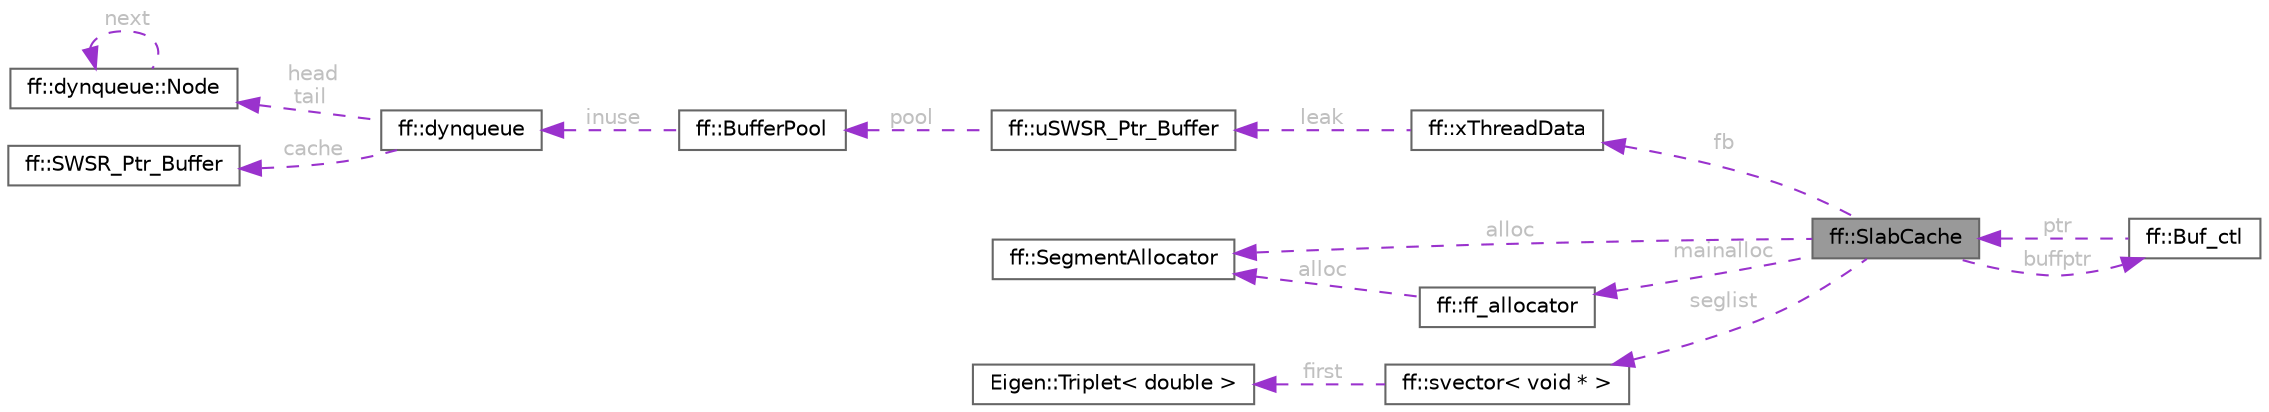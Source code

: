 digraph "ff::SlabCache"
{
 // LATEX_PDF_SIZE
  bgcolor="transparent";
  edge [fontname=Helvetica,fontsize=10,labelfontname=Helvetica,labelfontsize=10];
  node [fontname=Helvetica,fontsize=10,shape=box,height=0.2,width=0.4];
  rankdir="LR";
  Node1 [id="Node000001",label="ff::SlabCache",height=0.2,width=0.4,color="gray40", fillcolor="grey60", style="filled", fontcolor="black",tooltip=" "];
  Node2 -> Node1 [id="edge15_Node000001_Node000002",dir="back",color="darkorchid3",style="dashed",tooltip=" ",label=" fb",fontcolor="grey" ];
  Node2 [id="Node000002",label="ff::xThreadData",height=0.2,width=0.4,color="gray40", fillcolor="white", style="filled",URL="$structff_1_1x_thread_data.html",tooltip=" "];
  Node3 -> Node2 [id="edge16_Node000002_Node000003",dir="back",color="darkorchid3",style="dashed",tooltip=" ",label=" leak",fontcolor="grey" ];
  Node3 [id="Node000003",label="ff::uSWSR_Ptr_Buffer",height=0.2,width=0.4,color="gray40", fillcolor="white", style="filled",URL="$classff_1_1u_s_w_s_r___ptr___buffer.html",tooltip="Unbounded Single-Writer/Single-Reader buffer (FastFlow unbound channel)"];
  Node4 -> Node3 [id="edge17_Node000003_Node000004",dir="back",color="darkorchid3",style="dashed",tooltip=" ",label=" pool",fontcolor="grey" ];
  Node4 [id="Node000004",label="ff::BufferPool",height=0.2,width=0.4,color="gray40", fillcolor="white", style="filled",URL="$classff_1_1_buffer_pool.html",tooltip=" "];
  Node5 -> Node4 [id="edge18_Node000004_Node000005",dir="back",color="darkorchid3",style="dashed",tooltip=" ",label=" inuse",fontcolor="grey" ];
  Node5 [id="Node000005",label="ff::dynqueue",height=0.2,width=0.4,color="gray40", fillcolor="white", style="filled",URL="$classff_1_1dynqueue.html",tooltip=" "];
  Node6 -> Node5 [id="edge19_Node000005_Node000006",dir="back",color="darkorchid3",style="dashed",tooltip=" ",label=" head\ntail",fontcolor="grey" ];
  Node6 [id="Node000006",label="ff::dynqueue::Node",height=0.2,width=0.4,color="gray40", fillcolor="white", style="filled",URL="$structff_1_1dynqueue_1_1_node.html",tooltip=" "];
  Node6 -> Node6 [id="edge20_Node000006_Node000006",dir="back",color="darkorchid3",style="dashed",tooltip=" ",label=" next",fontcolor="grey" ];
  Node7 -> Node5 [id="edge21_Node000005_Node000007",dir="back",color="darkorchid3",style="dashed",tooltip=" ",label=" cache",fontcolor="grey" ];
  Node7 [id="Node000007",label="ff::SWSR_Ptr_Buffer",height=0.2,width=0.4,color="gray40", fillcolor="white", style="filled",URL="$classff_1_1_s_w_s_r___ptr___buffer.html",tooltip="SPSC bound channel (Single-Writer/Single-Reader)"];
  Node8 -> Node1 [id="edge22_Node000001_Node000008",dir="back",color="darkorchid3",style="dashed",tooltip=" ",label=" buffptr",fontcolor="grey" ];
  Node8 [id="Node000008",label="ff::Buf_ctl",height=0.2,width=0.4,color="gray40", fillcolor="white", style="filled",URL="$structff_1_1_buf__ctl.html",tooltip=" "];
  Node1 -> Node8 [id="edge23_Node000008_Node000001",dir="back",color="darkorchid3",style="dashed",tooltip=" ",label=" ptr",fontcolor="grey" ];
  Node9 -> Node1 [id="edge24_Node000001_Node000009",dir="back",color="darkorchid3",style="dashed",tooltip=" ",label=" alloc",fontcolor="grey" ];
  Node9 [id="Node000009",label="ff::SegmentAllocator",height=0.2,width=0.4,color="gray40", fillcolor="white", style="filled",URL="$classff_1_1_segment_allocator.html",tooltip=" "];
  Node10 -> Node1 [id="edge25_Node000001_Node000010",dir="back",color="darkorchid3",style="dashed",tooltip=" ",label=" mainalloc",fontcolor="grey" ];
  Node10 [id="Node000010",label="ff::ff_allocator",height=0.2,width=0.4,color="gray40", fillcolor="white", style="filled",URL="$classff_1_1ff__allocator.html",tooltip="The ff_allocator, based on the idea of the Slab allocator"];
  Node9 -> Node10 [id="edge26_Node000010_Node000009",dir="back",color="darkorchid3",style="dashed",tooltip=" ",label=" alloc",fontcolor="grey" ];
  Node11 -> Node1 [id="edge27_Node000001_Node000011",dir="back",color="darkorchid3",style="dashed",tooltip=" ",label=" seglist",fontcolor="grey" ];
  Node11 [id="Node000011",label="ff::svector\< void * \>",height=0.2,width=0.4,color="gray40", fillcolor="white", style="filled",URL="$classff_1_1svector.html",tooltip=" "];
  Node12 -> Node11 [id="edge28_Node000011_Node000012",dir="back",color="darkorchid3",style="dashed",tooltip=" ",label=" first",fontcolor="grey" ];
  Node12 [id="Node000012",label="Eigen::Triplet\< double \>",height=0.2,width=0.4,color="gray40", fillcolor="white", style="filled",URL="$class_eigen_1_1_triplet.html",tooltip=" "];
}
